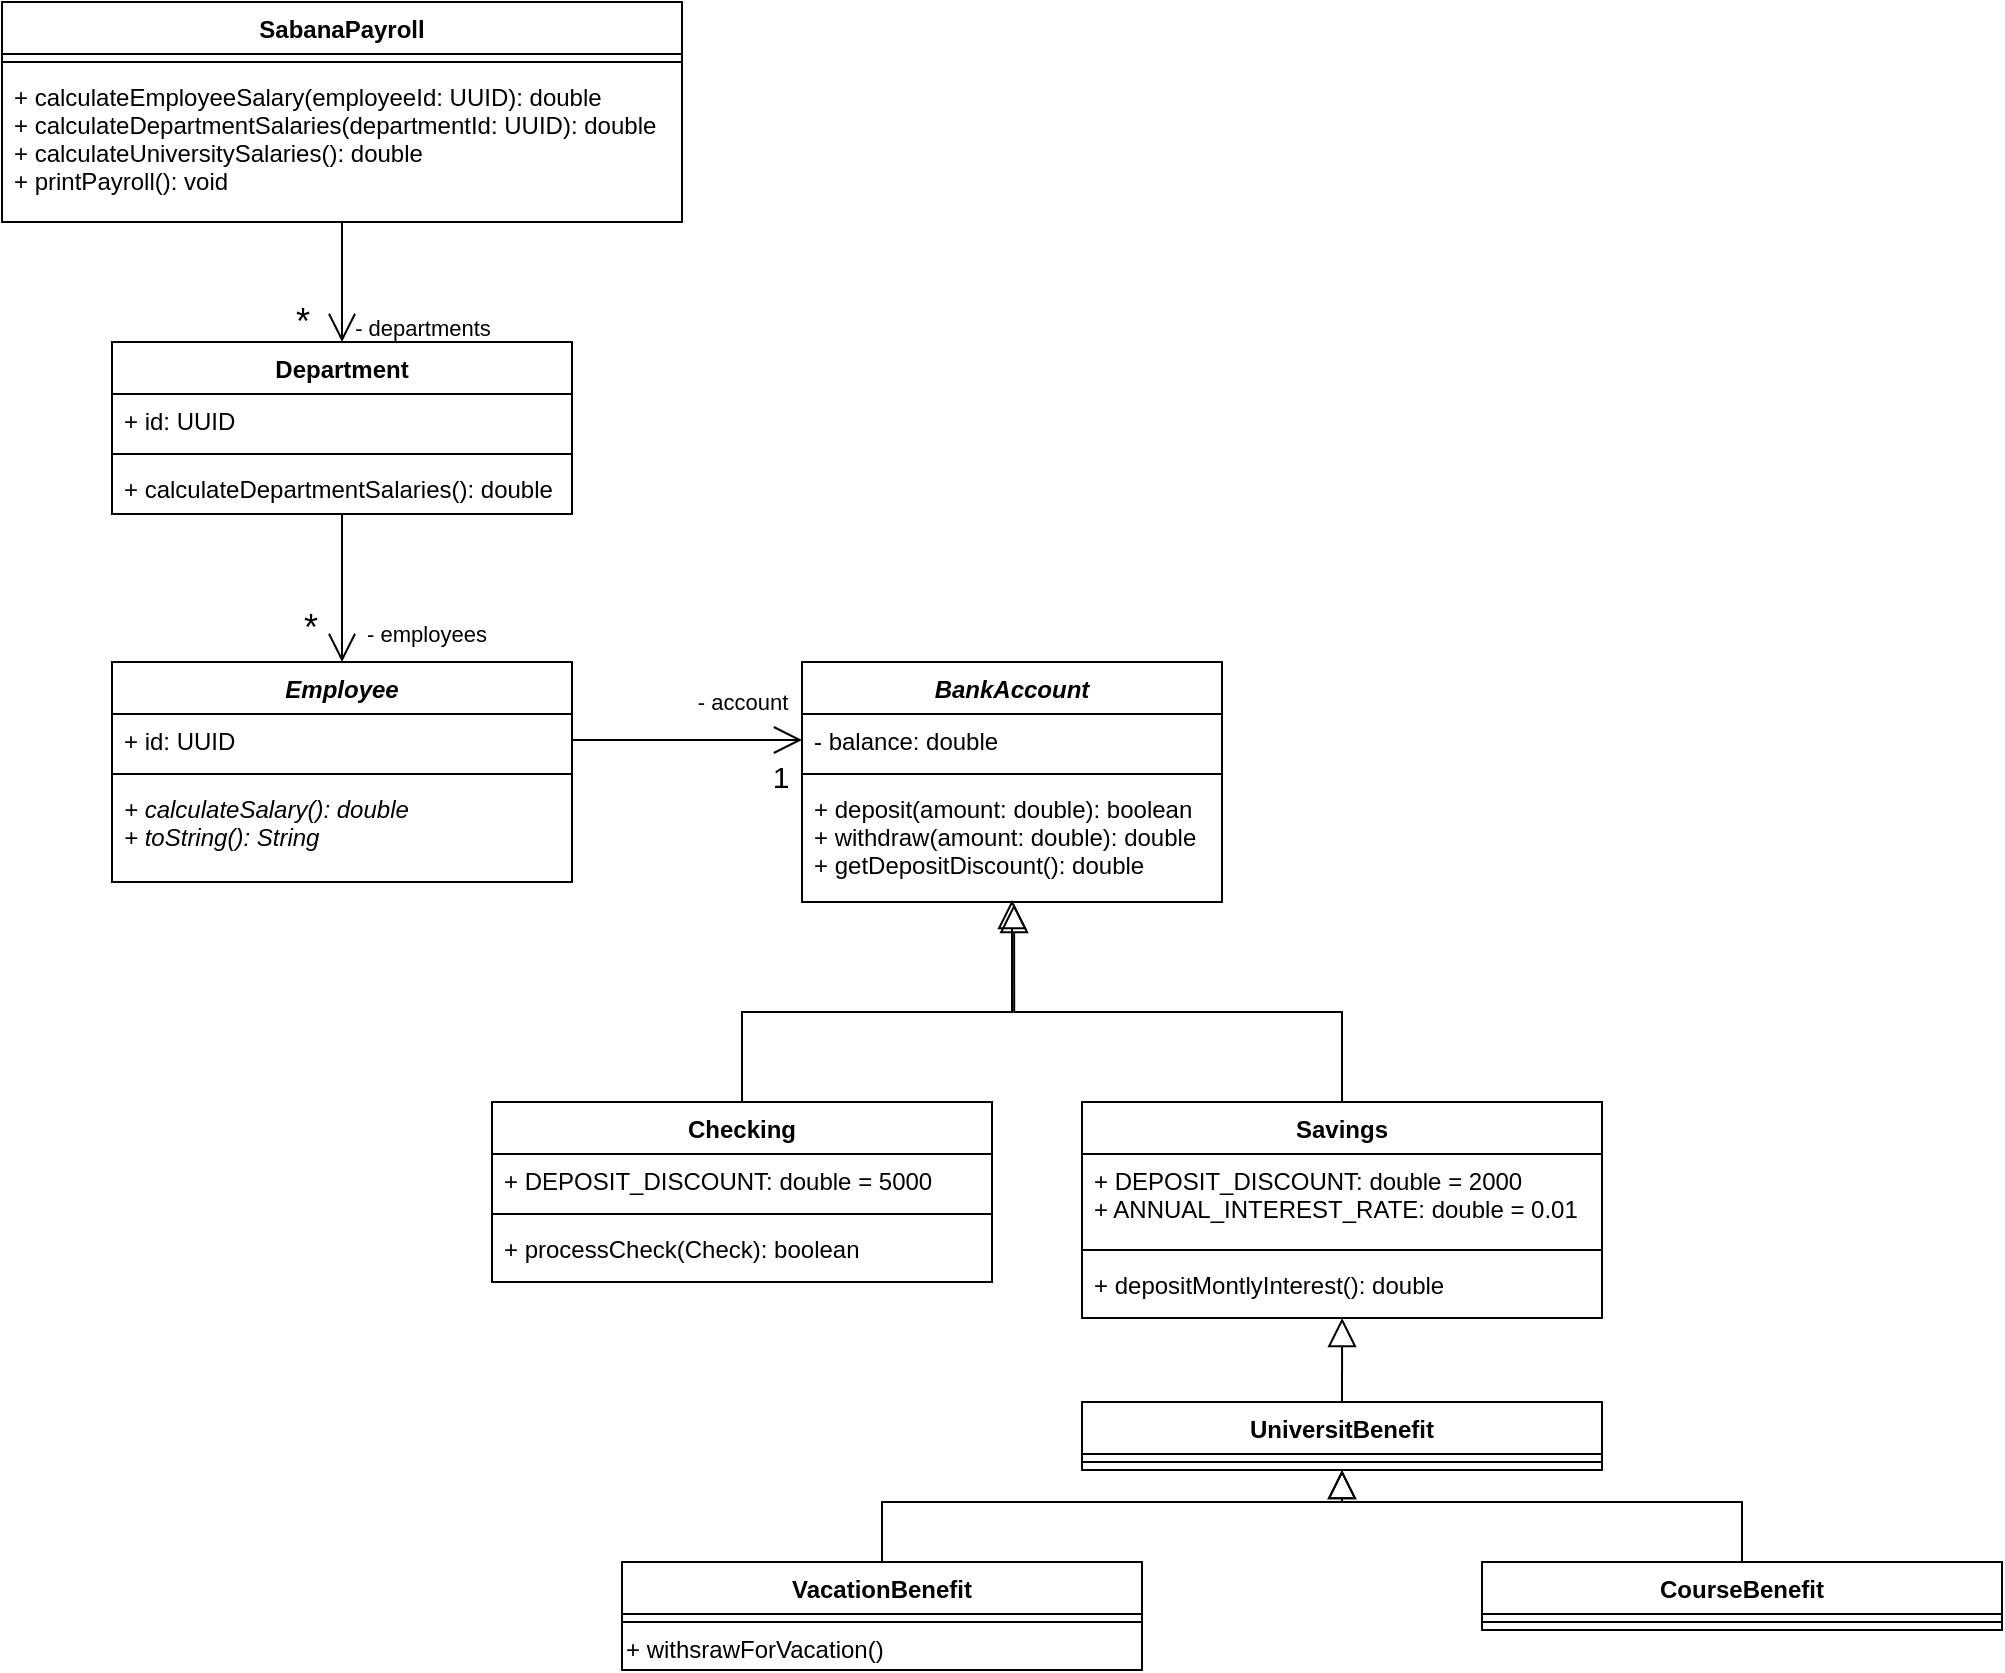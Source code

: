 <mxfile version="14.5.7" type="github">
  <diagram id="-g5lU18gktE1e8Ps9vkl" name="Page-1">
    <mxGraphModel dx="730" dy="317" grid="1" gridSize="10" guides="1" tooltips="1" connect="1" arrows="1" fold="1" page="1" pageScale="1" pageWidth="850" pageHeight="1100" math="0" shadow="0">
      <root>
        <mxCell id="0" />
        <mxCell id="1" parent="0" />
        <mxCell id="jfAC8rqVL113YkVz1IvF-15" style="edgeStyle=orthogonalEdgeStyle;rounded=0;orthogonalLoop=1;jettySize=auto;html=1;entryX=0.5;entryY=0;entryDx=0;entryDy=0;endArrow=open;endFill=0;endSize=12;" parent="1" source="jfAC8rqVL113YkVz1IvF-1" target="jfAC8rqVL113YkVz1IvF-5" edge="1">
          <mxGeometry relative="1" as="geometry" />
        </mxCell>
        <mxCell id="jfAC8rqVL113YkVz1IvF-16" value="*" style="edgeLabel;html=1;align=center;verticalAlign=middle;resizable=0;points=[];fontSize=18;" parent="jfAC8rqVL113YkVz1IvF-15" vertex="1" connectable="0">
          <mxGeometry x="-0.237" y="1" relative="1" as="geometry">
            <mxPoint x="-21" y="27" as="offset" />
          </mxGeometry>
        </mxCell>
        <mxCell id="jfAC8rqVL113YkVz1IvF-17" value="&lt;font style=&quot;font-size: 11px&quot;&gt;- departments&lt;/font&gt;" style="edgeLabel;html=1;align=center;verticalAlign=middle;resizable=0;points=[];fontSize=18;" parent="jfAC8rqVL113YkVz1IvF-15" vertex="1" connectable="0">
          <mxGeometry x="-0.368" y="1" relative="1" as="geometry">
            <mxPoint x="39" y="32" as="offset" />
          </mxGeometry>
        </mxCell>
        <mxCell id="jfAC8rqVL113YkVz1IvF-1" value="SabanaPayroll" style="swimlane;fontStyle=1;align=center;verticalAlign=top;childLayout=stackLayout;horizontal=1;startSize=26;horizontalStack=0;resizeParent=1;resizeParentMax=0;resizeLast=0;collapsible=1;marginBottom=0;" parent="1" vertex="1">
          <mxGeometry x="180" y="170" width="340" height="110" as="geometry" />
        </mxCell>
        <mxCell id="jfAC8rqVL113YkVz1IvF-3" value="" style="line;strokeWidth=1;fillColor=none;align=left;verticalAlign=middle;spacingTop=-1;spacingLeft=3;spacingRight=3;rotatable=0;labelPosition=right;points=[];portConstraint=eastwest;" parent="jfAC8rqVL113YkVz1IvF-1" vertex="1">
          <mxGeometry y="26" width="340" height="8" as="geometry" />
        </mxCell>
        <mxCell id="jfAC8rqVL113YkVz1IvF-4" value="+ calculateEmployeeSalary(employeeId: UUID): double&#xa;+ calculateDepartmentSalaries(departmentId: UUID): double&#xa;+ calculateUniversitySalaries(): double&#xa;+ printPayroll(): void" style="text;strokeColor=none;fillColor=none;align=left;verticalAlign=top;spacingLeft=4;spacingRight=4;overflow=hidden;rotatable=0;points=[[0,0.5],[1,0.5]];portConstraint=eastwest;" parent="jfAC8rqVL113YkVz1IvF-1" vertex="1">
          <mxGeometry y="34" width="340" height="76" as="geometry" />
        </mxCell>
        <mxCell id="jfAC8rqVL113YkVz1IvF-14" style="edgeStyle=orthogonalEdgeStyle;rounded=0;orthogonalLoop=1;jettySize=auto;html=1;entryX=0.5;entryY=0;entryDx=0;entryDy=0;endArrow=open;endFill=0;endSize=12;" parent="1" source="jfAC8rqVL113YkVz1IvF-5" target="jfAC8rqVL113YkVz1IvF-9" edge="1">
          <mxGeometry relative="1" as="geometry" />
        </mxCell>
        <mxCell id="jfAC8rqVL113YkVz1IvF-5" value="Department" style="swimlane;fontStyle=1;align=center;verticalAlign=top;childLayout=stackLayout;horizontal=1;startSize=26;horizontalStack=0;resizeParent=1;resizeParentMax=0;resizeLast=0;collapsible=1;marginBottom=0;" parent="1" vertex="1">
          <mxGeometry x="235" y="340" width="230" height="86" as="geometry" />
        </mxCell>
        <mxCell id="jfAC8rqVL113YkVz1IvF-6" value="+ id: UUID" style="text;strokeColor=none;fillColor=none;align=left;verticalAlign=top;spacingLeft=4;spacingRight=4;overflow=hidden;rotatable=0;points=[[0,0.5],[1,0.5]];portConstraint=eastwest;" parent="jfAC8rqVL113YkVz1IvF-5" vertex="1">
          <mxGeometry y="26" width="230" height="26" as="geometry" />
        </mxCell>
        <mxCell id="jfAC8rqVL113YkVz1IvF-7" value="" style="line;strokeWidth=1;fillColor=none;align=left;verticalAlign=middle;spacingTop=-1;spacingLeft=3;spacingRight=3;rotatable=0;labelPosition=right;points=[];portConstraint=eastwest;" parent="jfAC8rqVL113YkVz1IvF-5" vertex="1">
          <mxGeometry y="52" width="230" height="8" as="geometry" />
        </mxCell>
        <mxCell id="jfAC8rqVL113YkVz1IvF-8" value="+ calculateDepartmentSalaries(): double" style="text;strokeColor=none;fillColor=none;align=left;verticalAlign=top;spacingLeft=4;spacingRight=4;overflow=hidden;rotatable=0;points=[[0,0.5],[1,0.5]];portConstraint=eastwest;" parent="jfAC8rqVL113YkVz1IvF-5" vertex="1">
          <mxGeometry y="60" width="230" height="26" as="geometry" />
        </mxCell>
        <mxCell id="jfAC8rqVL113YkVz1IvF-9" value="Employee" style="swimlane;fontStyle=3;align=center;verticalAlign=top;childLayout=stackLayout;horizontal=1;startSize=26;horizontalStack=0;resizeParent=1;resizeParentMax=0;resizeLast=0;collapsible=1;marginBottom=0;" parent="1" vertex="1">
          <mxGeometry x="235" y="500" width="230" height="110" as="geometry" />
        </mxCell>
        <mxCell id="jfAC8rqVL113YkVz1IvF-10" value="+ id: UUID" style="text;strokeColor=none;fillColor=none;align=left;verticalAlign=top;spacingLeft=4;spacingRight=4;overflow=hidden;rotatable=0;points=[[0,0.5],[1,0.5]];portConstraint=eastwest;" parent="jfAC8rqVL113YkVz1IvF-9" vertex="1">
          <mxGeometry y="26" width="230" height="26" as="geometry" />
        </mxCell>
        <mxCell id="jfAC8rqVL113YkVz1IvF-11" value="" style="line;strokeWidth=1;fillColor=none;align=left;verticalAlign=middle;spacingTop=-1;spacingLeft=3;spacingRight=3;rotatable=0;labelPosition=right;points=[];portConstraint=eastwest;" parent="jfAC8rqVL113YkVz1IvF-9" vertex="1">
          <mxGeometry y="52" width="230" height="8" as="geometry" />
        </mxCell>
        <mxCell id="jfAC8rqVL113YkVz1IvF-12" value="+ calculateSalary(): double&#xa;+ toString(): String" style="text;strokeColor=none;fillColor=none;align=left;verticalAlign=top;spacingLeft=4;spacingRight=4;overflow=hidden;rotatable=0;points=[[0,0.5],[1,0.5]];portConstraint=eastwest;fontStyle=2" parent="jfAC8rqVL113YkVz1IvF-9" vertex="1">
          <mxGeometry y="60" width="230" height="50" as="geometry" />
        </mxCell>
        <mxCell id="jfAC8rqVL113YkVz1IvF-18" value="&lt;span style=&quot;font-size: 11px&quot;&gt;- employees&lt;/span&gt;" style="edgeLabel;html=1;align=center;verticalAlign=middle;resizable=0;points=[];fontSize=18;" parent="1" vertex="1" connectable="0">
          <mxGeometry x="400" y="350" as="geometry">
            <mxPoint x="-8" y="134" as="offset" />
          </mxGeometry>
        </mxCell>
        <mxCell id="jfAC8rqVL113YkVz1IvF-19" value="*" style="edgeLabel;html=1;align=center;verticalAlign=middle;resizable=0;points=[];fontSize=18;" parent="1" vertex="1" connectable="0">
          <mxGeometry x="350" y="320" as="geometry">
            <mxPoint x="-16" y="163" as="offset" />
          </mxGeometry>
        </mxCell>
        <mxCell id="w8eOH1oVKVP13UaxOc6L-1" value="BankAccount&#xa;" style="swimlane;fontStyle=3;align=center;verticalAlign=top;childLayout=stackLayout;horizontal=1;startSize=26;horizontalStack=0;resizeParent=1;resizeParentMax=0;resizeLast=0;collapsible=1;marginBottom=0;" parent="1" vertex="1">
          <mxGeometry x="580" y="500" width="210" height="120" as="geometry" />
        </mxCell>
        <mxCell id="w8eOH1oVKVP13UaxOc6L-2" value="- balance: double" style="text;strokeColor=none;fillColor=none;align=left;verticalAlign=top;spacingLeft=4;spacingRight=4;overflow=hidden;rotatable=0;points=[[0,0.5],[1,0.5]];portConstraint=eastwest;" parent="w8eOH1oVKVP13UaxOc6L-1" vertex="1">
          <mxGeometry y="26" width="210" height="26" as="geometry" />
        </mxCell>
        <mxCell id="w8eOH1oVKVP13UaxOc6L-3" value="" style="line;strokeWidth=1;fillColor=none;align=left;verticalAlign=middle;spacingTop=-1;spacingLeft=3;spacingRight=3;rotatable=0;labelPosition=right;points=[];portConstraint=eastwest;" parent="w8eOH1oVKVP13UaxOc6L-1" vertex="1">
          <mxGeometry y="52" width="210" height="8" as="geometry" />
        </mxCell>
        <mxCell id="w8eOH1oVKVP13UaxOc6L-4" value="+ deposit(amount: double): boolean&#xa;+ withdraw(amount: double): double&#xa;+ getDepositDiscount(): double " style="text;strokeColor=none;fillColor=none;align=left;verticalAlign=top;spacingLeft=4;spacingRight=4;overflow=hidden;rotatable=0;points=[[0,0.5],[1,0.5]];portConstraint=eastwest;fontStyle=0" parent="w8eOH1oVKVP13UaxOc6L-1" vertex="1">
          <mxGeometry y="60" width="210" height="60" as="geometry" />
        </mxCell>
        <mxCell id="w8eOH1oVKVP13UaxOc6L-16" style="edgeStyle=orthogonalEdgeStyle;rounded=0;orthogonalLoop=1;jettySize=auto;html=1;entryX=0.5;entryY=0.983;entryDx=0;entryDy=0;entryPerimeter=0;endArrow=block;endFill=0;endSize=12;strokeWidth=1;" parent="1" source="w8eOH1oVKVP13UaxOc6L-5" target="w8eOH1oVKVP13UaxOc6L-4" edge="1">
          <mxGeometry relative="1" as="geometry" />
        </mxCell>
        <mxCell id="w8eOH1oVKVP13UaxOc6L-5" value="Checking" style="swimlane;fontStyle=1;align=center;verticalAlign=top;childLayout=stackLayout;horizontal=1;startSize=26;horizontalStack=0;resizeParent=1;resizeParentMax=0;resizeLast=0;collapsible=1;marginBottom=0;" parent="1" vertex="1">
          <mxGeometry x="425" y="720" width="250" height="90" as="geometry" />
        </mxCell>
        <mxCell id="w8eOH1oVKVP13UaxOc6L-6" value="+ DEPOSIT_DISCOUNT: double = 5000" style="text;strokeColor=none;fillColor=none;align=left;verticalAlign=top;spacingLeft=4;spacingRight=4;overflow=hidden;rotatable=0;points=[[0,0.5],[1,0.5]];portConstraint=eastwest;" parent="w8eOH1oVKVP13UaxOc6L-5" vertex="1">
          <mxGeometry y="26" width="250" height="26" as="geometry" />
        </mxCell>
        <mxCell id="w8eOH1oVKVP13UaxOc6L-7" value="" style="line;strokeWidth=1;fillColor=none;align=left;verticalAlign=middle;spacingTop=-1;spacingLeft=3;spacingRight=3;rotatable=0;labelPosition=right;points=[];portConstraint=eastwest;" parent="w8eOH1oVKVP13UaxOc6L-5" vertex="1">
          <mxGeometry y="52" width="250" height="8" as="geometry" />
        </mxCell>
        <mxCell id="w8eOH1oVKVP13UaxOc6L-8" value="+ processCheck(Check): boolean" style="text;strokeColor=none;fillColor=none;align=left;verticalAlign=top;spacingLeft=4;spacingRight=4;overflow=hidden;rotatable=0;points=[[0,0.5],[1,0.5]];portConstraint=eastwest;fontStyle=0" parent="w8eOH1oVKVP13UaxOc6L-5" vertex="1">
          <mxGeometry y="60" width="250" height="30" as="geometry" />
        </mxCell>
        <mxCell id="w8eOH1oVKVP13UaxOc6L-17" style="edgeStyle=orthogonalEdgeStyle;rounded=0;orthogonalLoop=1;jettySize=auto;html=1;endArrow=block;endFill=0;endSize=12;strokeWidth=1;entryX=0.505;entryY=1.017;entryDx=0;entryDy=0;entryPerimeter=0;" parent="1" source="w8eOH1oVKVP13UaxOc6L-9" target="w8eOH1oVKVP13UaxOc6L-4" edge="1">
          <mxGeometry relative="1" as="geometry">
            <mxPoint x="680" y="630" as="targetPoint" />
            <Array as="points">
              <mxPoint x="850" y="675" />
              <mxPoint x="686" y="675" />
            </Array>
          </mxGeometry>
        </mxCell>
        <mxCell id="w8eOH1oVKVP13UaxOc6L-9" value="Savings" style="swimlane;fontStyle=1;align=center;verticalAlign=top;childLayout=stackLayout;horizontal=1;startSize=26;horizontalStack=0;resizeParent=1;resizeParentMax=0;resizeLast=0;collapsible=1;marginBottom=0;" parent="1" vertex="1">
          <mxGeometry x="720" y="720" width="260" height="108" as="geometry" />
        </mxCell>
        <mxCell id="w8eOH1oVKVP13UaxOc6L-10" value="+ DEPOSIT_DISCOUNT: double = 2000&#xa;+ ANNUAL_INTEREST_RATE: double = 0.01" style="text;strokeColor=none;fillColor=none;align=left;verticalAlign=top;spacingLeft=4;spacingRight=4;overflow=hidden;rotatable=0;points=[[0,0.5],[1,0.5]];portConstraint=eastwest;" parent="w8eOH1oVKVP13UaxOc6L-9" vertex="1">
          <mxGeometry y="26" width="260" height="44" as="geometry" />
        </mxCell>
        <mxCell id="w8eOH1oVKVP13UaxOc6L-11" value="" style="line;strokeWidth=1;fillColor=none;align=left;verticalAlign=middle;spacingTop=-1;spacingLeft=3;spacingRight=3;rotatable=0;labelPosition=right;points=[];portConstraint=eastwest;" parent="w8eOH1oVKVP13UaxOc6L-9" vertex="1">
          <mxGeometry y="70" width="260" height="8" as="geometry" />
        </mxCell>
        <mxCell id="w8eOH1oVKVP13UaxOc6L-12" value="+ depositMontlyInterest(): double" style="text;strokeColor=none;fillColor=none;align=left;verticalAlign=top;spacingLeft=4;spacingRight=4;overflow=hidden;rotatable=0;points=[[0,0.5],[1,0.5]];portConstraint=eastwest;fontStyle=0" parent="w8eOH1oVKVP13UaxOc6L-9" vertex="1">
          <mxGeometry y="78" width="260" height="30" as="geometry" />
        </mxCell>
        <mxCell id="w8eOH1oVKVP13UaxOc6L-13" style="edgeStyle=orthogonalEdgeStyle;rounded=0;orthogonalLoop=1;jettySize=auto;html=1;exitX=1;exitY=0.5;exitDx=0;exitDy=0;entryX=0;entryY=0.5;entryDx=0;entryDy=0;endArrow=open;endFill=0;endSize=12;" parent="1" source="jfAC8rqVL113YkVz1IvF-10" target="w8eOH1oVKVP13UaxOc6L-2" edge="1">
          <mxGeometry relative="1" as="geometry" />
        </mxCell>
        <mxCell id="w8eOH1oVKVP13UaxOc6L-18" value="- account" style="edgeLabel;html=1;align=center;verticalAlign=middle;resizable=0;points=[];" parent="w8eOH1oVKVP13UaxOc6L-13" vertex="1" connectable="0">
          <mxGeometry x="0.444" relative="1" as="geometry">
            <mxPoint x="2" y="-19" as="offset" />
          </mxGeometry>
        </mxCell>
        <mxCell id="w8eOH1oVKVP13UaxOc6L-19" value="1" style="edgeLabel;html=1;align=center;verticalAlign=middle;resizable=0;points=[];fontSize=15;" parent="1" vertex="1" connectable="0">
          <mxGeometry x="540" y="560" as="geometry">
            <mxPoint x="29" y="-3" as="offset" />
          </mxGeometry>
        </mxCell>
        <mxCell id="z-MG8ckr3MhjlhRMM7Hk-9" value="UniversitBenefit" style="swimlane;fontStyle=1;align=center;verticalAlign=top;childLayout=stackLayout;horizontal=1;startSize=26;horizontalStack=0;resizeParent=1;resizeParentMax=0;resizeLast=0;collapsible=1;marginBottom=0;" vertex="1" parent="1">
          <mxGeometry x="720" y="870" width="260" height="34" as="geometry" />
        </mxCell>
        <mxCell id="z-MG8ckr3MhjlhRMM7Hk-19" style="edgeStyle=orthogonalEdgeStyle;rounded=0;orthogonalLoop=1;jettySize=auto;html=1;endArrow=block;endFill=0;endSize=12;strokeWidth=1;entryX=0.505;entryY=1.017;entryDx=0;entryDy=0;entryPerimeter=0;exitX=0.5;exitY=0;exitDx=0;exitDy=0;" edge="1" parent="z-MG8ckr3MhjlhRMM7Hk-9" source="z-MG8ckr3MhjlhRMM7Hk-9">
          <mxGeometry relative="1" as="geometry">
            <mxPoint x="130.05" y="-42" as="targetPoint" />
            <Array as="points">
              <mxPoint x="130" />
              <mxPoint x="130" />
            </Array>
            <mxPoint x="294" y="56.98" as="sourcePoint" />
          </mxGeometry>
        </mxCell>
        <mxCell id="z-MG8ckr3MhjlhRMM7Hk-11" value="" style="line;strokeWidth=1;fillColor=none;align=left;verticalAlign=middle;spacingTop=-1;spacingLeft=3;spacingRight=3;rotatable=0;labelPosition=right;points=[];portConstraint=eastwest;" vertex="1" parent="z-MG8ckr3MhjlhRMM7Hk-9">
          <mxGeometry y="26" width="260" height="8" as="geometry" />
        </mxCell>
        <mxCell id="z-MG8ckr3MhjlhRMM7Hk-13" value="VacationBenefit" style="swimlane;fontStyle=1;align=center;verticalAlign=top;childLayout=stackLayout;horizontal=1;startSize=26;horizontalStack=0;resizeParent=1;resizeParentMax=0;resizeLast=0;collapsible=1;marginBottom=0;" vertex="1" parent="1">
          <mxGeometry x="490" y="950" width="260" height="54" as="geometry" />
        </mxCell>
        <mxCell id="z-MG8ckr3MhjlhRMM7Hk-14" value="" style="line;strokeWidth=1;fillColor=none;align=left;verticalAlign=middle;spacingTop=-1;spacingLeft=3;spacingRight=3;rotatable=0;labelPosition=right;points=[];portConstraint=eastwest;" vertex="1" parent="z-MG8ckr3MhjlhRMM7Hk-13">
          <mxGeometry y="26" width="260" height="8" as="geometry" />
        </mxCell>
        <mxCell id="z-MG8ckr3MhjlhRMM7Hk-17" value="+ withsrawForVacation()" style="text;html=1;align=left;verticalAlign=middle;resizable=0;points=[];autosize=1;" vertex="1" parent="z-MG8ckr3MhjlhRMM7Hk-13">
          <mxGeometry y="34" width="260" height="20" as="geometry" />
        </mxCell>
        <mxCell id="z-MG8ckr3MhjlhRMM7Hk-15" value="CourseBenefit" style="swimlane;fontStyle=1;align=center;verticalAlign=top;childLayout=stackLayout;horizontal=1;startSize=26;horizontalStack=0;resizeParent=1;resizeParentMax=0;resizeLast=0;collapsible=1;marginBottom=0;" vertex="1" parent="1">
          <mxGeometry x="920" y="950" width="260" height="34" as="geometry" />
        </mxCell>
        <mxCell id="z-MG8ckr3MhjlhRMM7Hk-16" value="" style="line;strokeWidth=1;fillColor=none;align=left;verticalAlign=middle;spacingTop=-1;spacingLeft=3;spacingRight=3;rotatable=0;labelPosition=right;points=[];portConstraint=eastwest;" vertex="1" parent="z-MG8ckr3MhjlhRMM7Hk-15">
          <mxGeometry y="26" width="260" height="8" as="geometry" />
        </mxCell>
        <mxCell id="z-MG8ckr3MhjlhRMM7Hk-20" style="edgeStyle=orthogonalEdgeStyle;rounded=0;orthogonalLoop=1;jettySize=auto;html=1;endArrow=block;endFill=0;endSize=12;strokeWidth=1;exitX=0.5;exitY=0;exitDx=0;exitDy=0;" edge="1" parent="1" source="z-MG8ckr3MhjlhRMM7Hk-15">
          <mxGeometry relative="1" as="geometry">
            <mxPoint x="850" y="904" as="targetPoint" />
            <Array as="points">
              <mxPoint x="1050" y="920" />
              <mxPoint x="850" y="920" />
            </Array>
            <mxPoint x="860" y="880" as="sourcePoint" />
          </mxGeometry>
        </mxCell>
        <mxCell id="z-MG8ckr3MhjlhRMM7Hk-22" style="edgeStyle=orthogonalEdgeStyle;rounded=0;orthogonalLoop=1;jettySize=auto;html=1;endArrow=block;endFill=0;endSize=12;strokeWidth=1;exitX=0.5;exitY=0;exitDx=0;exitDy=0;entryX=0.5;entryY=1;entryDx=0;entryDy=0;" edge="1" parent="1" source="z-MG8ckr3MhjlhRMM7Hk-13" target="z-MG8ckr3MhjlhRMM7Hk-9">
          <mxGeometry relative="1" as="geometry">
            <mxPoint x="690" y="904" as="targetPoint" />
            <Array as="points">
              <mxPoint x="620" y="920" />
              <mxPoint x="850" y="920" />
            </Array>
            <mxPoint x="890" y="950" as="sourcePoint" />
          </mxGeometry>
        </mxCell>
      </root>
    </mxGraphModel>
  </diagram>
</mxfile>
